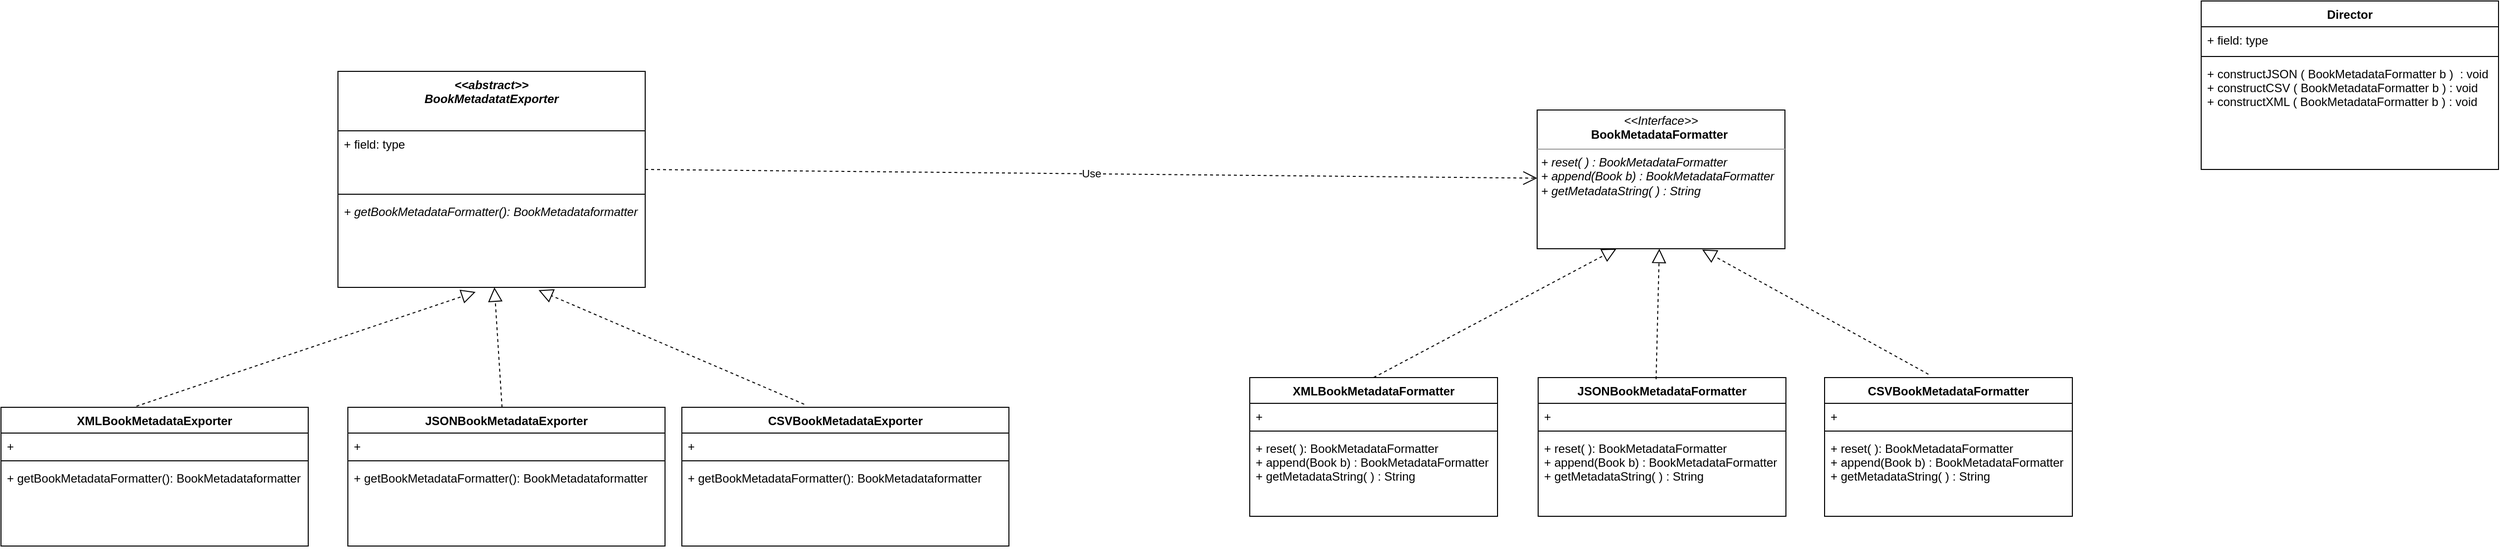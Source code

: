 <mxfile version="20.4.1" type="device"><diagram id="C5RBs43oDa-KdzZeNtuy" name="Page-1"><mxGraphModel dx="2506" dy="1565" grid="1" gridSize="10" guides="1" tooltips="1" connect="1" arrows="1" fold="1" page="1" pageScale="1" pageWidth="827" pageHeight="1169" math="0" shadow="0"><root><mxCell id="WIyWlLk6GJQsqaUBKTNV-0"/><mxCell id="WIyWlLk6GJQsqaUBKTNV-1" parent="WIyWlLk6GJQsqaUBKTNV-0"/><mxCell id="rF9Q5w-lyAzqF5eZBGgQ-0" value="JSONBookMetadataFormatter" style="swimlane;fontStyle=1;align=center;verticalAlign=top;childLayout=stackLayout;horizontal=1;startSize=26;horizontalStack=0;resizeParent=1;resizeParentMax=0;resizeLast=0;collapsible=1;marginBottom=0;" parent="WIyWlLk6GJQsqaUBKTNV-1" vertex="1"><mxGeometry x="31" y="330" width="250" height="140" as="geometry"/></mxCell><mxCell id="rF9Q5w-lyAzqF5eZBGgQ-1" value="+ &#10;" style="text;strokeColor=none;fillColor=none;align=left;verticalAlign=top;spacingLeft=4;spacingRight=4;overflow=hidden;rotatable=0;points=[[0,0.5],[1,0.5]];portConstraint=eastwest;" parent="rF9Q5w-lyAzqF5eZBGgQ-0" vertex="1"><mxGeometry y="26" width="250" height="24" as="geometry"/></mxCell><mxCell id="rF9Q5w-lyAzqF5eZBGgQ-2" value="" style="line;strokeWidth=1;fillColor=none;align=left;verticalAlign=middle;spacingTop=-1;spacingLeft=3;spacingRight=3;rotatable=0;labelPosition=right;points=[];portConstraint=eastwest;strokeColor=inherit;" parent="rF9Q5w-lyAzqF5eZBGgQ-0" vertex="1"><mxGeometry y="50" width="250" height="8" as="geometry"/></mxCell><mxCell id="rF9Q5w-lyAzqF5eZBGgQ-3" value="+ reset( ): BookMetadataFormatter&#10;+ append(Book b) : BookMetadataFormatter&#10;+ getMetadataString( ) : String" style="text;strokeColor=none;fillColor=none;align=left;verticalAlign=top;spacingLeft=4;spacingRight=4;overflow=hidden;rotatable=0;points=[[0,0.5],[1,0.5]];portConstraint=eastwest;" parent="rF9Q5w-lyAzqF5eZBGgQ-0" vertex="1"><mxGeometry y="58" width="250" height="82" as="geometry"/></mxCell><mxCell id="rF9Q5w-lyAzqF5eZBGgQ-4" value="&lt;p style=&quot;margin:0px;margin-top:4px;text-align:center;&quot;&gt;&lt;i&gt;&amp;lt;&amp;lt;Interface&amp;gt;&amp;gt;&lt;/i&gt;&lt;br&gt;&lt;b&gt;BookMetadataFormatter&amp;nbsp;&lt;/b&gt;&lt;/p&gt;&lt;hr size=&quot;1&quot;&gt;&lt;p style=&quot;margin:0px;margin-left:4px;&quot;&gt;&lt;i&gt;&lt;span style=&quot;background-color: initial;&quot;&gt;+ reset( ) : BookMetadataFormatter&lt;/span&gt;&lt;br&gt;&lt;/i&gt;&lt;/p&gt;&lt;p style=&quot;margin:0px;margin-left:4px;&quot;&gt;&lt;i&gt;+ append(Book b) : BookMetadataFormatter&lt;/i&gt;&lt;/p&gt;&lt;p style=&quot;margin:0px;margin-left:4px;&quot;&gt;&lt;i&gt;+ getMetadataString( ) : String&lt;/i&gt;&lt;/p&gt;" style="verticalAlign=top;align=left;overflow=fill;fontSize=12;fontFamily=Helvetica;html=1;" parent="WIyWlLk6GJQsqaUBKTNV-1" vertex="1"><mxGeometry x="30" y="60" width="250" height="140" as="geometry"/></mxCell><mxCell id="rF9Q5w-lyAzqF5eZBGgQ-8" value="CSVBookMetadataFormatter" style="swimlane;fontStyle=1;align=center;verticalAlign=top;childLayout=stackLayout;horizontal=1;startSize=26;horizontalStack=0;resizeParent=1;resizeParentMax=0;resizeLast=0;collapsible=1;marginBottom=0;" parent="WIyWlLk6GJQsqaUBKTNV-1" vertex="1"><mxGeometry x="320" y="330" width="250" height="140" as="geometry"/></mxCell><mxCell id="rF9Q5w-lyAzqF5eZBGgQ-9" value="+ &#10;" style="text;strokeColor=none;fillColor=none;align=left;verticalAlign=top;spacingLeft=4;spacingRight=4;overflow=hidden;rotatable=0;points=[[0,0.5],[1,0.5]];portConstraint=eastwest;" parent="rF9Q5w-lyAzqF5eZBGgQ-8" vertex="1"><mxGeometry y="26" width="250" height="24" as="geometry"/></mxCell><mxCell id="rF9Q5w-lyAzqF5eZBGgQ-10" value="" style="line;strokeWidth=1;fillColor=none;align=left;verticalAlign=middle;spacingTop=-1;spacingLeft=3;spacingRight=3;rotatable=0;labelPosition=right;points=[];portConstraint=eastwest;strokeColor=inherit;" parent="rF9Q5w-lyAzqF5eZBGgQ-8" vertex="1"><mxGeometry y="50" width="250" height="8" as="geometry"/></mxCell><mxCell id="rF9Q5w-lyAzqF5eZBGgQ-11" value="+ reset( ): BookMetadataFormatter&#10;+ append(Book b) : BookMetadataFormatter&#10;+ getMetadataString( ) : String" style="text;strokeColor=none;fillColor=none;align=left;verticalAlign=top;spacingLeft=4;spacingRight=4;overflow=hidden;rotatable=0;points=[[0,0.5],[1,0.5]];portConstraint=eastwest;" parent="rF9Q5w-lyAzqF5eZBGgQ-8" vertex="1"><mxGeometry y="58" width="250" height="82" as="geometry"/></mxCell><mxCell id="rF9Q5w-lyAzqF5eZBGgQ-12" value="XMLBookMetadataFormatter" style="swimlane;fontStyle=1;align=center;verticalAlign=top;childLayout=stackLayout;horizontal=1;startSize=26;horizontalStack=0;resizeParent=1;resizeParentMax=0;resizeLast=0;collapsible=1;marginBottom=0;" parent="WIyWlLk6GJQsqaUBKTNV-1" vertex="1"><mxGeometry x="-260" y="330" width="250" height="140" as="geometry"/></mxCell><mxCell id="rF9Q5w-lyAzqF5eZBGgQ-13" value="+ &#10;" style="text;strokeColor=none;fillColor=none;align=left;verticalAlign=top;spacingLeft=4;spacingRight=4;overflow=hidden;rotatable=0;points=[[0,0.5],[1,0.5]];portConstraint=eastwest;" parent="rF9Q5w-lyAzqF5eZBGgQ-12" vertex="1"><mxGeometry y="26" width="250" height="24" as="geometry"/></mxCell><mxCell id="rF9Q5w-lyAzqF5eZBGgQ-14" value="" style="line;strokeWidth=1;fillColor=none;align=left;verticalAlign=middle;spacingTop=-1;spacingLeft=3;spacingRight=3;rotatable=0;labelPosition=right;points=[];portConstraint=eastwest;strokeColor=inherit;" parent="rF9Q5w-lyAzqF5eZBGgQ-12" vertex="1"><mxGeometry y="50" width="250" height="8" as="geometry"/></mxCell><mxCell id="rF9Q5w-lyAzqF5eZBGgQ-15" value="+ reset( ): BookMetadataFormatter&#10;+ append(Book b) : BookMetadataFormatter&#10;+ getMetadataString( ) : String" style="text;strokeColor=none;fillColor=none;align=left;verticalAlign=top;spacingLeft=4;spacingRight=4;overflow=hidden;rotatable=0;points=[[0,0.5],[1,0.5]];portConstraint=eastwest;" parent="rF9Q5w-lyAzqF5eZBGgQ-12" vertex="1"><mxGeometry y="58" width="250" height="82" as="geometry"/></mxCell><mxCell id="rF9Q5w-lyAzqF5eZBGgQ-25" value="" style="endArrow=block;dashed=1;endFill=0;endSize=12;html=1;rounded=0;exitX=0.476;exitY=0.012;exitDx=0;exitDy=0;exitPerimeter=0;" parent="WIyWlLk6GJQsqaUBKTNV-1" source="rF9Q5w-lyAzqF5eZBGgQ-0" target="rF9Q5w-lyAzqF5eZBGgQ-4" edge="1"><mxGeometry width="160" relative="1" as="geometry"><mxPoint x="270" y="300" as="sourcePoint"/><mxPoint x="430" y="300" as="targetPoint"/></mxGeometry></mxCell><mxCell id="rF9Q5w-lyAzqF5eZBGgQ-26" value="" style="endArrow=block;dashed=1;endFill=0;endSize=12;html=1;rounded=0;exitX=0.5;exitY=0;exitDx=0;exitDy=0;" parent="WIyWlLk6GJQsqaUBKTNV-1" source="rF9Q5w-lyAzqF5eZBGgQ-12" edge="1"><mxGeometry width="160" relative="1" as="geometry"><mxPoint x="270" y="300" as="sourcePoint"/><mxPoint x="110" y="200" as="targetPoint"/></mxGeometry></mxCell><mxCell id="rF9Q5w-lyAzqF5eZBGgQ-27" value="" style="endArrow=block;dashed=1;endFill=0;endSize=12;html=1;rounded=0;exitX=0.419;exitY=-0.024;exitDx=0;exitDy=0;exitPerimeter=0;entryX=0.666;entryY=1.006;entryDx=0;entryDy=0;entryPerimeter=0;" parent="WIyWlLk6GJQsqaUBKTNV-1" source="rF9Q5w-lyAzqF5eZBGgQ-8" target="rF9Q5w-lyAzqF5eZBGgQ-4" edge="1"><mxGeometry width="160" relative="1" as="geometry"><mxPoint x="350" y="260" as="sourcePoint"/><mxPoint x="510" y="260" as="targetPoint"/></mxGeometry></mxCell><mxCell id="rF9Q5w-lyAzqF5eZBGgQ-28" value="Director" style="swimlane;fontStyle=1;align=center;verticalAlign=top;childLayout=stackLayout;horizontal=1;startSize=26;horizontalStack=0;resizeParent=1;resizeParentMax=0;resizeLast=0;collapsible=1;marginBottom=0;" parent="WIyWlLk6GJQsqaUBKTNV-1" vertex="1"><mxGeometry x="700" y="-50" width="300" height="170" as="geometry"/></mxCell><mxCell id="rF9Q5w-lyAzqF5eZBGgQ-29" value="+ field: type" style="text;strokeColor=none;fillColor=none;align=left;verticalAlign=top;spacingLeft=4;spacingRight=4;overflow=hidden;rotatable=0;points=[[0,0.5],[1,0.5]];portConstraint=eastwest;" parent="rF9Q5w-lyAzqF5eZBGgQ-28" vertex="1"><mxGeometry y="26" width="300" height="26" as="geometry"/></mxCell><mxCell id="rF9Q5w-lyAzqF5eZBGgQ-30" value="" style="line;strokeWidth=1;fillColor=none;align=left;verticalAlign=middle;spacingTop=-1;spacingLeft=3;spacingRight=3;rotatable=0;labelPosition=right;points=[];portConstraint=eastwest;strokeColor=inherit;" parent="rF9Q5w-lyAzqF5eZBGgQ-28" vertex="1"><mxGeometry y="52" width="300" height="8" as="geometry"/></mxCell><mxCell id="rF9Q5w-lyAzqF5eZBGgQ-31" value="+ constructJSON ( BookMetadataFormatter b )  : void&#10;+ constructCSV ( BookMetadataFormatter b ) : void&#10;+ constructXML ( BookMetadataFormatter b ) : void" style="text;strokeColor=none;fillColor=none;align=left;verticalAlign=top;spacingLeft=4;spacingRight=4;overflow=hidden;rotatable=0;points=[[0,0.5],[1,0.5]];portConstraint=eastwest;" parent="rF9Q5w-lyAzqF5eZBGgQ-28" vertex="1"><mxGeometry y="60" width="300" height="110" as="geometry"/></mxCell><mxCell id="55xX_RqT1qBWGWdKmiSZ-0" value="&lt;&lt;abstract&gt;&gt;&#10;BookMetadatatExporter&#10;" style="swimlane;fontStyle=3;align=center;verticalAlign=top;childLayout=stackLayout;horizontal=1;startSize=60;horizontalStack=0;resizeParent=1;resizeParentMax=0;resizeLast=0;collapsible=1;marginBottom=0;" parent="WIyWlLk6GJQsqaUBKTNV-1" vertex="1"><mxGeometry x="-1180" y="21" width="310" height="218" as="geometry"/></mxCell><mxCell id="55xX_RqT1qBWGWdKmiSZ-1" value="+ field: type" style="text;strokeColor=none;fillColor=none;align=left;verticalAlign=top;spacingLeft=4;spacingRight=4;overflow=hidden;rotatable=0;points=[[0,0.5],[1,0.5]];portConstraint=eastwest;" parent="55xX_RqT1qBWGWdKmiSZ-0" vertex="1"><mxGeometry y="60" width="310" height="60" as="geometry"/></mxCell><mxCell id="55xX_RqT1qBWGWdKmiSZ-2" value="" style="line;strokeWidth=1;fillColor=none;align=left;verticalAlign=middle;spacingTop=-1;spacingLeft=3;spacingRight=3;rotatable=0;labelPosition=right;points=[];portConstraint=eastwest;strokeColor=inherit;" parent="55xX_RqT1qBWGWdKmiSZ-0" vertex="1"><mxGeometry y="120" width="310" height="8" as="geometry"/></mxCell><mxCell id="55xX_RqT1qBWGWdKmiSZ-3" value="+ getBookMetadataFormatter(): BookMetadataformatter" style="text;strokeColor=none;fillColor=none;align=left;verticalAlign=top;spacingLeft=4;spacingRight=4;overflow=hidden;rotatable=0;points=[[0,0.5],[1,0.5]];portConstraint=eastwest;fontStyle=2" parent="55xX_RqT1qBWGWdKmiSZ-0" vertex="1"><mxGeometry y="128" width="310" height="90" as="geometry"/></mxCell><mxCell id="ZfGLEZrd6kDCa0HvinGY-0" value="XMLBookMetadataExporter" style="swimlane;fontStyle=1;align=center;verticalAlign=top;childLayout=stackLayout;horizontal=1;startSize=26;horizontalStack=0;resizeParent=1;resizeParentMax=0;resizeLast=0;collapsible=1;marginBottom=0;" vertex="1" parent="WIyWlLk6GJQsqaUBKTNV-1"><mxGeometry x="-1520" y="360" width="310" height="140" as="geometry"/></mxCell><mxCell id="ZfGLEZrd6kDCa0HvinGY-1" value="+ &#10;" style="text;strokeColor=none;fillColor=none;align=left;verticalAlign=top;spacingLeft=4;spacingRight=4;overflow=hidden;rotatable=0;points=[[0,0.5],[1,0.5]];portConstraint=eastwest;" vertex="1" parent="ZfGLEZrd6kDCa0HvinGY-0"><mxGeometry y="26" width="310" height="24" as="geometry"/></mxCell><mxCell id="ZfGLEZrd6kDCa0HvinGY-2" value="" style="line;strokeWidth=1;fillColor=none;align=left;verticalAlign=middle;spacingTop=-1;spacingLeft=3;spacingRight=3;rotatable=0;labelPosition=right;points=[];portConstraint=eastwest;strokeColor=inherit;" vertex="1" parent="ZfGLEZrd6kDCa0HvinGY-0"><mxGeometry y="50" width="310" height="8" as="geometry"/></mxCell><mxCell id="ZfGLEZrd6kDCa0HvinGY-3" value="+ getBookMetadataFormatter(): BookMetadataformatter" style="text;strokeColor=none;fillColor=none;align=left;verticalAlign=top;spacingLeft=4;spacingRight=4;overflow=hidden;rotatable=0;points=[[0,0.5],[1,0.5]];portConstraint=eastwest;" vertex="1" parent="ZfGLEZrd6kDCa0HvinGY-0"><mxGeometry y="58" width="310" height="82" as="geometry"/></mxCell><mxCell id="ZfGLEZrd6kDCa0HvinGY-4" value="JSONBookMetadataExporter" style="swimlane;fontStyle=1;align=center;verticalAlign=top;childLayout=stackLayout;horizontal=1;startSize=26;horizontalStack=0;resizeParent=1;resizeParentMax=0;resizeLast=0;collapsible=1;marginBottom=0;" vertex="1" parent="WIyWlLk6GJQsqaUBKTNV-1"><mxGeometry x="-1170" y="360" width="320" height="140" as="geometry"/></mxCell><mxCell id="ZfGLEZrd6kDCa0HvinGY-5" value="+ &#10;" style="text;strokeColor=none;fillColor=none;align=left;verticalAlign=top;spacingLeft=4;spacingRight=4;overflow=hidden;rotatable=0;points=[[0,0.5],[1,0.5]];portConstraint=eastwest;" vertex="1" parent="ZfGLEZrd6kDCa0HvinGY-4"><mxGeometry y="26" width="320" height="24" as="geometry"/></mxCell><mxCell id="ZfGLEZrd6kDCa0HvinGY-6" value="" style="line;strokeWidth=1;fillColor=none;align=left;verticalAlign=middle;spacingTop=-1;spacingLeft=3;spacingRight=3;rotatable=0;labelPosition=right;points=[];portConstraint=eastwest;strokeColor=inherit;" vertex="1" parent="ZfGLEZrd6kDCa0HvinGY-4"><mxGeometry y="50" width="320" height="8" as="geometry"/></mxCell><mxCell id="ZfGLEZrd6kDCa0HvinGY-7" value="+ getBookMetadataFormatter(): BookMetadataformatter" style="text;strokeColor=none;fillColor=none;align=left;verticalAlign=top;spacingLeft=4;spacingRight=4;overflow=hidden;rotatable=0;points=[[0,0.5],[1,0.5]];portConstraint=eastwest;" vertex="1" parent="ZfGLEZrd6kDCa0HvinGY-4"><mxGeometry y="58" width="320" height="82" as="geometry"/></mxCell><mxCell id="ZfGLEZrd6kDCa0HvinGY-8" value="CSVBookMetadataExporter" style="swimlane;fontStyle=1;align=center;verticalAlign=top;childLayout=stackLayout;horizontal=1;startSize=26;horizontalStack=0;resizeParent=1;resizeParentMax=0;resizeLast=0;collapsible=1;marginBottom=0;" vertex="1" parent="WIyWlLk6GJQsqaUBKTNV-1"><mxGeometry x="-833" y="360" width="330" height="140" as="geometry"/></mxCell><mxCell id="ZfGLEZrd6kDCa0HvinGY-9" value="+ &#10;" style="text;strokeColor=none;fillColor=none;align=left;verticalAlign=top;spacingLeft=4;spacingRight=4;overflow=hidden;rotatable=0;points=[[0,0.5],[1,0.5]];portConstraint=eastwest;" vertex="1" parent="ZfGLEZrd6kDCa0HvinGY-8"><mxGeometry y="26" width="330" height="24" as="geometry"/></mxCell><mxCell id="ZfGLEZrd6kDCa0HvinGY-10" value="" style="line;strokeWidth=1;fillColor=none;align=left;verticalAlign=middle;spacingTop=-1;spacingLeft=3;spacingRight=3;rotatable=0;labelPosition=right;points=[];portConstraint=eastwest;strokeColor=inherit;" vertex="1" parent="ZfGLEZrd6kDCa0HvinGY-8"><mxGeometry y="50" width="330" height="8" as="geometry"/></mxCell><mxCell id="ZfGLEZrd6kDCa0HvinGY-11" value="+ getBookMetadataFormatter(): BookMetadataformatter" style="text;strokeColor=none;fillColor=none;align=left;verticalAlign=top;spacingLeft=4;spacingRight=4;overflow=hidden;rotatable=0;points=[[0,0.5],[1,0.5]];portConstraint=eastwest;" vertex="1" parent="ZfGLEZrd6kDCa0HvinGY-8"><mxGeometry y="58" width="330" height="82" as="geometry"/></mxCell><mxCell id="ZfGLEZrd6kDCa0HvinGY-12" value="" style="endArrow=block;dashed=1;endFill=0;endSize=12;html=1;rounded=0;exitX=0.441;exitY=-0.008;exitDx=0;exitDy=0;exitPerimeter=0;entryX=0.448;entryY=1.051;entryDx=0;entryDy=0;entryPerimeter=0;" edge="1" parent="WIyWlLk6GJQsqaUBKTNV-1" source="ZfGLEZrd6kDCa0HvinGY-0" target="55xX_RqT1qBWGWdKmiSZ-3"><mxGeometry width="160" relative="1" as="geometry"><mxPoint x="-970" y="240" as="sourcePoint"/><mxPoint x="-810" y="240" as="targetPoint"/></mxGeometry></mxCell><mxCell id="ZfGLEZrd6kDCa0HvinGY-13" value="" style="endArrow=block;dashed=1;endFill=0;endSize=12;html=1;rounded=0;" edge="1" parent="WIyWlLk6GJQsqaUBKTNV-1" source="ZfGLEZrd6kDCa0HvinGY-4" target="55xX_RqT1qBWGWdKmiSZ-3"><mxGeometry width="160" relative="1" as="geometry"><mxPoint x="-1060" y="320" as="sourcePoint"/><mxPoint x="-900" y="320" as="targetPoint"/></mxGeometry></mxCell><mxCell id="ZfGLEZrd6kDCa0HvinGY-14" value="" style="endArrow=block;dashed=1;endFill=0;endSize=12;html=1;rounded=0;exitX=0.374;exitY=-0.022;exitDx=0;exitDy=0;exitPerimeter=0;entryX=0.653;entryY=1.031;entryDx=0;entryDy=0;entryPerimeter=0;" edge="1" parent="WIyWlLk6GJQsqaUBKTNV-1" source="ZfGLEZrd6kDCa0HvinGY-8" target="55xX_RqT1qBWGWdKmiSZ-3"><mxGeometry width="160" relative="1" as="geometry"><mxPoint x="-970" y="240" as="sourcePoint"/><mxPoint x="-810" y="240" as="targetPoint"/></mxGeometry></mxCell><mxCell id="ZfGLEZrd6kDCa0HvinGY-15" value="Use" style="endArrow=open;endSize=12;dashed=1;html=1;rounded=0;" edge="1" parent="WIyWlLk6GJQsqaUBKTNV-1" target="rF9Q5w-lyAzqF5eZBGgQ-4"><mxGeometry width="160" relative="1" as="geometry"><mxPoint x="-870" y="120" as="sourcePoint"/><mxPoint x="-590" y="140" as="targetPoint"/></mxGeometry></mxCell></root></mxGraphModel></diagram></mxfile>